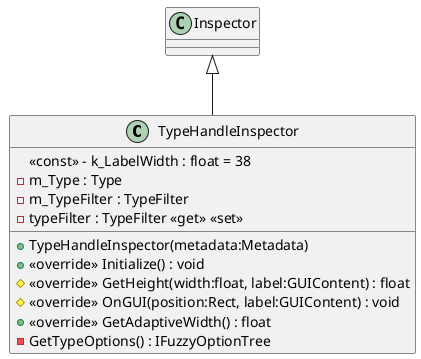 @startuml
class TypeHandleInspector {
    <<const>> - k_LabelWidth : float = 38
    - m_Type : Type
    - m_TypeFilter : TypeFilter
    - typeFilter : TypeFilter <<get>> <<set>>
    + TypeHandleInspector(metadata:Metadata)
    + <<override>> Initialize() : void
    # <<override>> GetHeight(width:float, label:GUIContent) : float
    # <<override>> OnGUI(position:Rect, label:GUIContent) : void
    + <<override>> GetAdaptiveWidth() : float
    - GetTypeOptions() : IFuzzyOptionTree
}
Inspector <|-- TypeHandleInspector
@enduml
